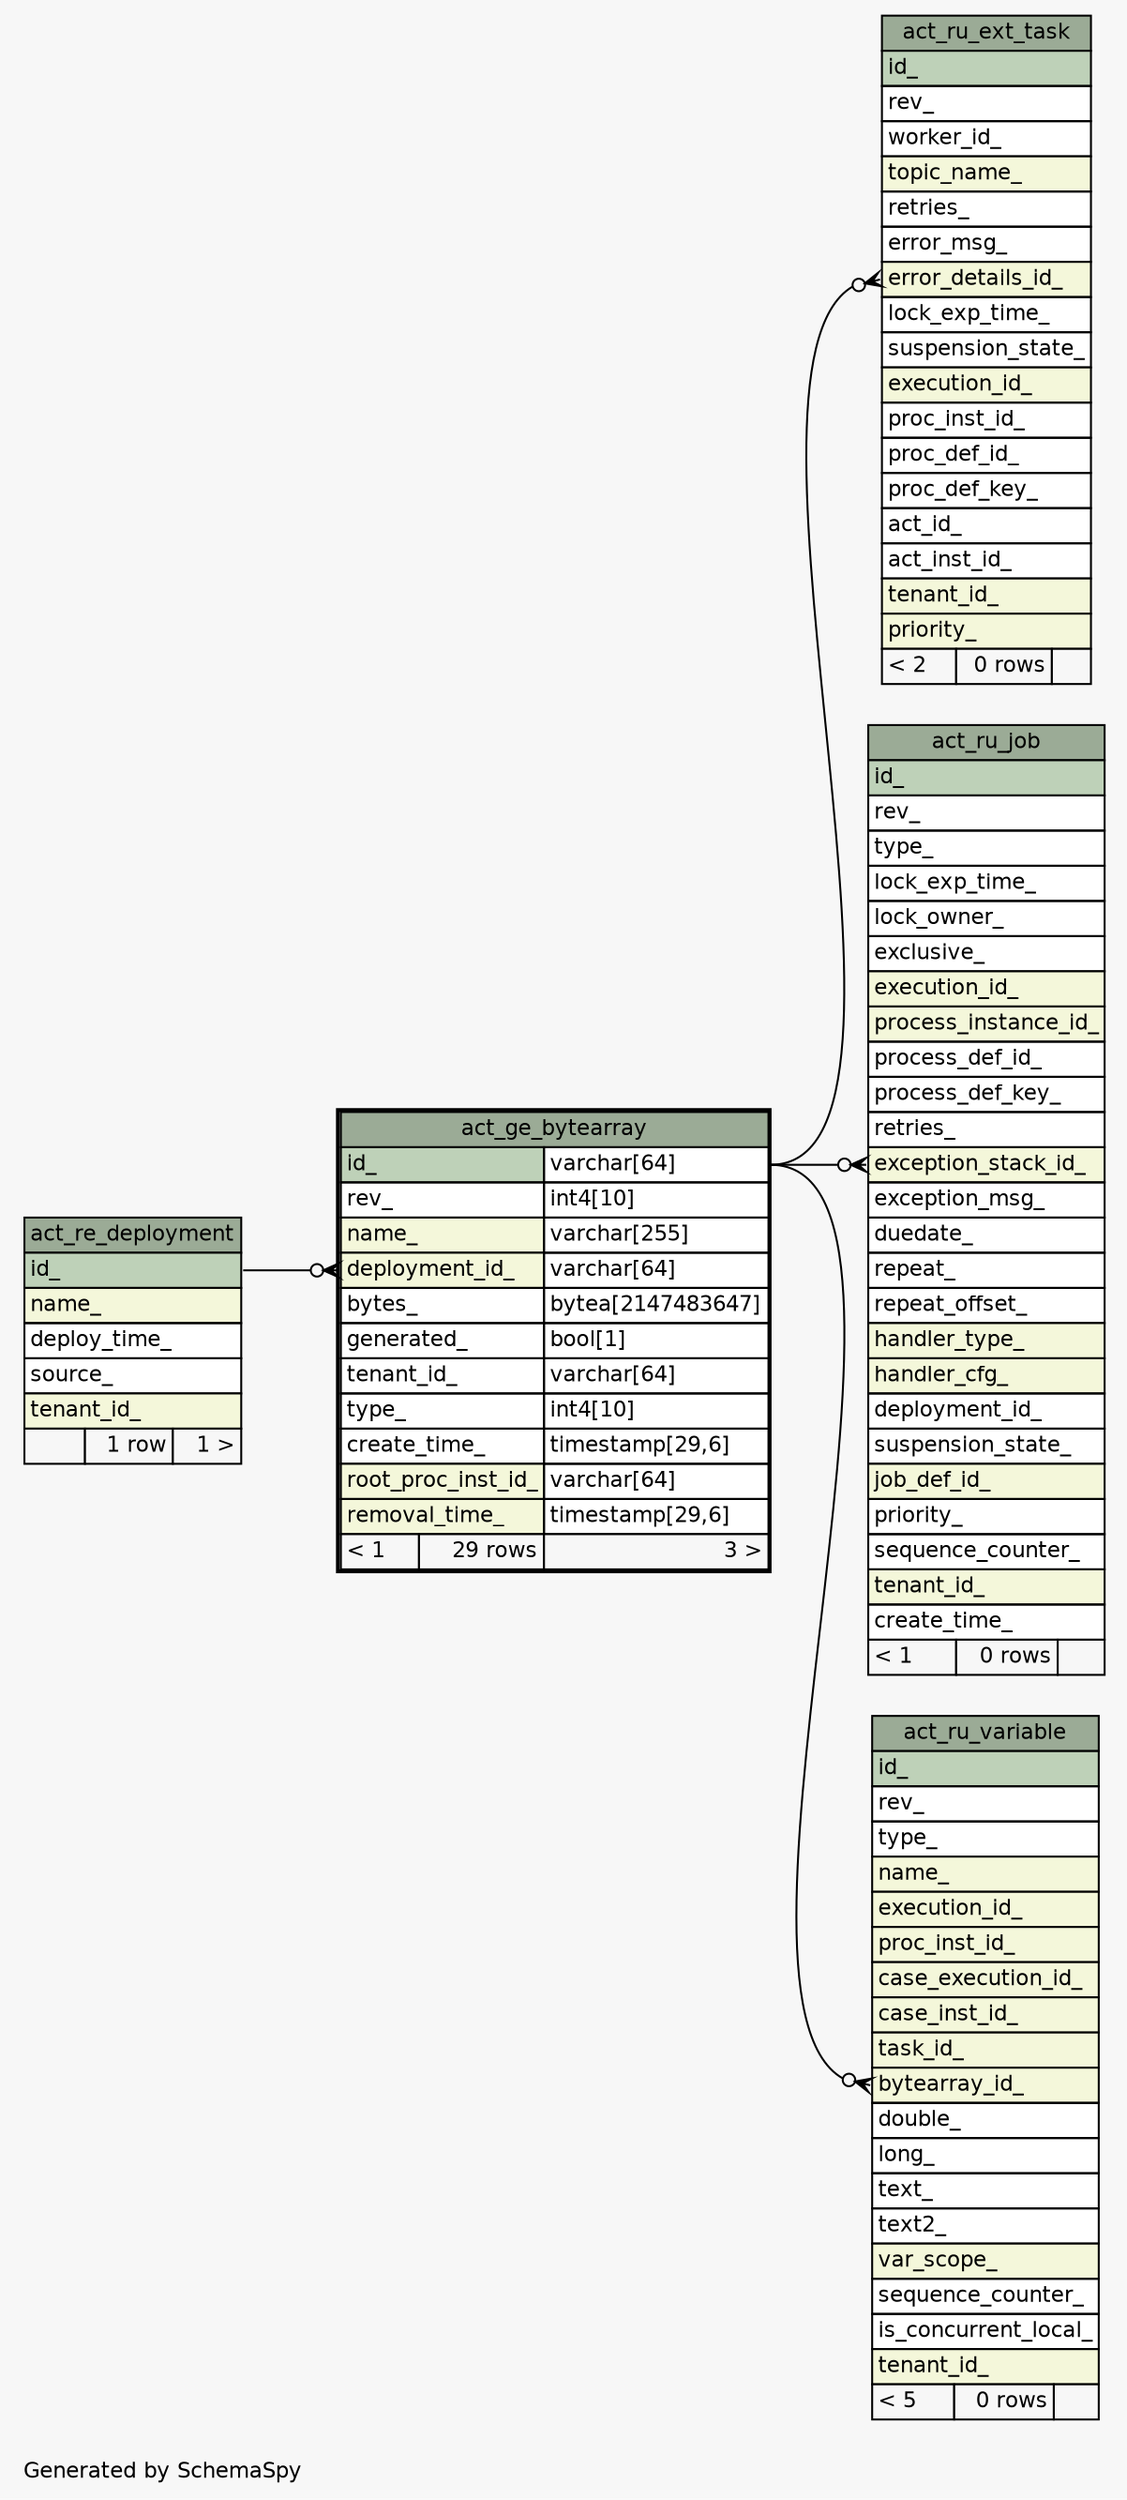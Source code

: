 // dot 7.1.0 on Mac OS X 14.1.1
// SchemaSpy rev Unknown
digraph "oneDegreeRelationshipsDiagram" {
  graph [
    rankdir="RL"
    bgcolor="#f7f7f7"
    label="\nGenerated by SchemaSpy"
    labeljust="l"
    nodesep="0.18"
    ranksep="0.46"
    fontname="Helvetica"
    fontsize="11"
  ];
  node [
    fontname="Helvetica"
    fontsize="11"
    shape="plaintext"
  ];
  edge [
    arrowsize="0.8"
  ];
  "act_ge_bytearray":"deployment_id_":w -> "act_re_deployment":"id_":e [arrowhead=none dir=back arrowtail=crowodot];
  "act_ru_ext_task":"error_details_id_":w -> "act_ge_bytearray":"id_.type":e [arrowhead=none dir=back arrowtail=crowodot];
  "act_ru_job":"exception_stack_id_":w -> "act_ge_bytearray":"id_.type":e [arrowhead=none dir=back arrowtail=crowodot];
  "act_ru_variable":"bytearray_id_":w -> "act_ge_bytearray":"id_.type":e [arrowhead=none dir=back arrowtail=crowodot];
  "act_ge_bytearray" [
    label=<
    <TABLE BORDER="2" CELLBORDER="1" CELLSPACING="0" BGCOLOR="#ffffff">
      <TR><TD COLSPAN="3" BGCOLOR="#9bab96" ALIGN="CENTER">act_ge_bytearray</TD></TR>
      <TR><TD PORT="id_" COLSPAN="2" BGCOLOR="#bed1b8" ALIGN="LEFT">id_</TD><TD PORT="id_.type" ALIGN="LEFT">varchar[64]</TD></TR>
      <TR><TD PORT="rev_" COLSPAN="2" ALIGN="LEFT">rev_</TD><TD PORT="rev_.type" ALIGN="LEFT">int4[10]</TD></TR>
      <TR><TD PORT="name_" COLSPAN="2" BGCOLOR="#f4f7da" ALIGN="LEFT">name_</TD><TD PORT="name_.type" ALIGN="LEFT">varchar[255]</TD></TR>
      <TR><TD PORT="deployment_id_" COLSPAN="2" BGCOLOR="#f4f7da" ALIGN="LEFT">deployment_id_</TD><TD PORT="deployment_id_.type" ALIGN="LEFT">varchar[64]</TD></TR>
      <TR><TD PORT="bytes_" COLSPAN="2" ALIGN="LEFT">bytes_</TD><TD PORT="bytes_.type" ALIGN="LEFT">bytea[2147483647]</TD></TR>
      <TR><TD PORT="generated_" COLSPAN="2" ALIGN="LEFT">generated_</TD><TD PORT="generated_.type" ALIGN="LEFT">bool[1]</TD></TR>
      <TR><TD PORT="tenant_id_" COLSPAN="2" ALIGN="LEFT">tenant_id_</TD><TD PORT="tenant_id_.type" ALIGN="LEFT">varchar[64]</TD></TR>
      <TR><TD PORT="type_" COLSPAN="2" ALIGN="LEFT">type_</TD><TD PORT="type_.type" ALIGN="LEFT">int4[10]</TD></TR>
      <TR><TD PORT="create_time_" COLSPAN="2" ALIGN="LEFT">create_time_</TD><TD PORT="create_time_.type" ALIGN="LEFT">timestamp[29,6]</TD></TR>
      <TR><TD PORT="root_proc_inst_id_" COLSPAN="2" BGCOLOR="#f4f7da" ALIGN="LEFT">root_proc_inst_id_</TD><TD PORT="root_proc_inst_id_.type" ALIGN="LEFT">varchar[64]</TD></TR>
      <TR><TD PORT="removal_time_" COLSPAN="2" BGCOLOR="#f4f7da" ALIGN="LEFT">removal_time_</TD><TD PORT="removal_time_.type" ALIGN="LEFT">timestamp[29,6]</TD></TR>
      <TR><TD ALIGN="LEFT" BGCOLOR="#f7f7f7">&lt; 1</TD><TD ALIGN="RIGHT" BGCOLOR="#f7f7f7">29 rows</TD><TD ALIGN="RIGHT" BGCOLOR="#f7f7f7">3 &gt;</TD></TR>
    </TABLE>>
    URL="act_ge_bytearray.html"
    tooltip="act_ge_bytearray"
  ];
  "act_re_deployment" [
    label=<
    <TABLE BORDER="0" CELLBORDER="1" CELLSPACING="0" BGCOLOR="#ffffff">
      <TR><TD COLSPAN="3" BGCOLOR="#9bab96" ALIGN="CENTER">act_re_deployment</TD></TR>
      <TR><TD PORT="id_" COLSPAN="3" BGCOLOR="#bed1b8" ALIGN="LEFT">id_</TD></TR>
      <TR><TD PORT="name_" COLSPAN="3" BGCOLOR="#f4f7da" ALIGN="LEFT">name_</TD></TR>
      <TR><TD PORT="deploy_time_" COLSPAN="3" ALIGN="LEFT">deploy_time_</TD></TR>
      <TR><TD PORT="source_" COLSPAN="3" ALIGN="LEFT">source_</TD></TR>
      <TR><TD PORT="tenant_id_" COLSPAN="3" BGCOLOR="#f4f7da" ALIGN="LEFT">tenant_id_</TD></TR>
      <TR><TD ALIGN="LEFT" BGCOLOR="#f7f7f7">  </TD><TD ALIGN="RIGHT" BGCOLOR="#f7f7f7">1 row</TD><TD ALIGN="RIGHT" BGCOLOR="#f7f7f7">1 &gt;</TD></TR>
    </TABLE>>
    URL="act_re_deployment.html"
    tooltip="act_re_deployment"
  ];
  "act_ru_ext_task" [
    label=<
    <TABLE BORDER="0" CELLBORDER="1" CELLSPACING="0" BGCOLOR="#ffffff">
      <TR><TD COLSPAN="3" BGCOLOR="#9bab96" ALIGN="CENTER">act_ru_ext_task</TD></TR>
      <TR><TD PORT="id_" COLSPAN="3" BGCOLOR="#bed1b8" ALIGN="LEFT">id_</TD></TR>
      <TR><TD PORT="rev_" COLSPAN="3" ALIGN="LEFT">rev_</TD></TR>
      <TR><TD PORT="worker_id_" COLSPAN="3" ALIGN="LEFT">worker_id_</TD></TR>
      <TR><TD PORT="topic_name_" COLSPAN="3" BGCOLOR="#f4f7da" ALIGN="LEFT">topic_name_</TD></TR>
      <TR><TD PORT="retries_" COLSPAN="3" ALIGN="LEFT">retries_</TD></TR>
      <TR><TD PORT="error_msg_" COLSPAN="3" ALIGN="LEFT">error_msg_</TD></TR>
      <TR><TD PORT="error_details_id_" COLSPAN="3" BGCOLOR="#f4f7da" ALIGN="LEFT">error_details_id_</TD></TR>
      <TR><TD PORT="lock_exp_time_" COLSPAN="3" ALIGN="LEFT">lock_exp_time_</TD></TR>
      <TR><TD PORT="suspension_state_" COLSPAN="3" ALIGN="LEFT">suspension_state_</TD></TR>
      <TR><TD PORT="execution_id_" COLSPAN="3" BGCOLOR="#f4f7da" ALIGN="LEFT">execution_id_</TD></TR>
      <TR><TD PORT="proc_inst_id_" COLSPAN="3" ALIGN="LEFT">proc_inst_id_</TD></TR>
      <TR><TD PORT="proc_def_id_" COLSPAN="3" ALIGN="LEFT">proc_def_id_</TD></TR>
      <TR><TD PORT="proc_def_key_" COLSPAN="3" ALIGN="LEFT">proc_def_key_</TD></TR>
      <TR><TD PORT="act_id_" COLSPAN="3" ALIGN="LEFT">act_id_</TD></TR>
      <TR><TD PORT="act_inst_id_" COLSPAN="3" ALIGN="LEFT">act_inst_id_</TD></TR>
      <TR><TD PORT="tenant_id_" COLSPAN="3" BGCOLOR="#f4f7da" ALIGN="LEFT">tenant_id_</TD></TR>
      <TR><TD PORT="priority_" COLSPAN="3" BGCOLOR="#f4f7da" ALIGN="LEFT">priority_</TD></TR>
      <TR><TD ALIGN="LEFT" BGCOLOR="#f7f7f7">&lt; 2</TD><TD ALIGN="RIGHT" BGCOLOR="#f7f7f7">0 rows</TD><TD ALIGN="RIGHT" BGCOLOR="#f7f7f7">  </TD></TR>
    </TABLE>>
    URL="act_ru_ext_task.html"
    tooltip="act_ru_ext_task"
  ];
  "act_ru_job" [
    label=<
    <TABLE BORDER="0" CELLBORDER="1" CELLSPACING="0" BGCOLOR="#ffffff">
      <TR><TD COLSPAN="3" BGCOLOR="#9bab96" ALIGN="CENTER">act_ru_job</TD></TR>
      <TR><TD PORT="id_" COLSPAN="3" BGCOLOR="#bed1b8" ALIGN="LEFT">id_</TD></TR>
      <TR><TD PORT="rev_" COLSPAN="3" ALIGN="LEFT">rev_</TD></TR>
      <TR><TD PORT="type_" COLSPAN="3" ALIGN="LEFT">type_</TD></TR>
      <TR><TD PORT="lock_exp_time_" COLSPAN="3" ALIGN="LEFT">lock_exp_time_</TD></TR>
      <TR><TD PORT="lock_owner_" COLSPAN="3" ALIGN="LEFT">lock_owner_</TD></TR>
      <TR><TD PORT="exclusive_" COLSPAN="3" ALIGN="LEFT">exclusive_</TD></TR>
      <TR><TD PORT="execution_id_" COLSPAN="3" BGCOLOR="#f4f7da" ALIGN="LEFT">execution_id_</TD></TR>
      <TR><TD PORT="process_instance_id_" COLSPAN="3" BGCOLOR="#f4f7da" ALIGN="LEFT">process_instance_id_</TD></TR>
      <TR><TD PORT="process_def_id_" COLSPAN="3" ALIGN="LEFT">process_def_id_</TD></TR>
      <TR><TD PORT="process_def_key_" COLSPAN="3" ALIGN="LEFT">process_def_key_</TD></TR>
      <TR><TD PORT="retries_" COLSPAN="3" ALIGN="LEFT">retries_</TD></TR>
      <TR><TD PORT="exception_stack_id_" COLSPAN="3" BGCOLOR="#f4f7da" ALIGN="LEFT">exception_stack_id_</TD></TR>
      <TR><TD PORT="exception_msg_" COLSPAN="3" ALIGN="LEFT">exception_msg_</TD></TR>
      <TR><TD PORT="duedate_" COLSPAN="3" ALIGN="LEFT">duedate_</TD></TR>
      <TR><TD PORT="repeat_" COLSPAN="3" ALIGN="LEFT">repeat_</TD></TR>
      <TR><TD PORT="repeat_offset_" COLSPAN="3" ALIGN="LEFT">repeat_offset_</TD></TR>
      <TR><TD PORT="handler_type_" COLSPAN="3" BGCOLOR="#f4f7da" ALIGN="LEFT">handler_type_</TD></TR>
      <TR><TD PORT="handler_cfg_" COLSPAN="3" BGCOLOR="#f4f7da" ALIGN="LEFT">handler_cfg_</TD></TR>
      <TR><TD PORT="deployment_id_" COLSPAN="3" ALIGN="LEFT">deployment_id_</TD></TR>
      <TR><TD PORT="suspension_state_" COLSPAN="3" ALIGN="LEFT">suspension_state_</TD></TR>
      <TR><TD PORT="job_def_id_" COLSPAN="3" BGCOLOR="#f4f7da" ALIGN="LEFT">job_def_id_</TD></TR>
      <TR><TD PORT="priority_" COLSPAN="3" ALIGN="LEFT">priority_</TD></TR>
      <TR><TD PORT="sequence_counter_" COLSPAN="3" ALIGN="LEFT">sequence_counter_</TD></TR>
      <TR><TD PORT="tenant_id_" COLSPAN="3" BGCOLOR="#f4f7da" ALIGN="LEFT">tenant_id_</TD></TR>
      <TR><TD PORT="create_time_" COLSPAN="3" ALIGN="LEFT">create_time_</TD></TR>
      <TR><TD ALIGN="LEFT" BGCOLOR="#f7f7f7">&lt; 1</TD><TD ALIGN="RIGHT" BGCOLOR="#f7f7f7">0 rows</TD><TD ALIGN="RIGHT" BGCOLOR="#f7f7f7">  </TD></TR>
    </TABLE>>
    URL="act_ru_job.html"
    tooltip="act_ru_job"
  ];
  "act_ru_variable" [
    label=<
    <TABLE BORDER="0" CELLBORDER="1" CELLSPACING="0" BGCOLOR="#ffffff">
      <TR><TD COLSPAN="3" BGCOLOR="#9bab96" ALIGN="CENTER">act_ru_variable</TD></TR>
      <TR><TD PORT="id_" COLSPAN="3" BGCOLOR="#bed1b8" ALIGN="LEFT">id_</TD></TR>
      <TR><TD PORT="rev_" COLSPAN="3" ALIGN="LEFT">rev_</TD></TR>
      <TR><TD PORT="type_" COLSPAN="3" ALIGN="LEFT">type_</TD></TR>
      <TR><TD PORT="name_" COLSPAN="3" BGCOLOR="#f4f7da" ALIGN="LEFT">name_</TD></TR>
      <TR><TD PORT="execution_id_" COLSPAN="3" BGCOLOR="#f4f7da" ALIGN="LEFT">execution_id_</TD></TR>
      <TR><TD PORT="proc_inst_id_" COLSPAN="3" BGCOLOR="#f4f7da" ALIGN="LEFT">proc_inst_id_</TD></TR>
      <TR><TD PORT="case_execution_id_" COLSPAN="3" BGCOLOR="#f4f7da" ALIGN="LEFT">case_execution_id_</TD></TR>
      <TR><TD PORT="case_inst_id_" COLSPAN="3" BGCOLOR="#f4f7da" ALIGN="LEFT">case_inst_id_</TD></TR>
      <TR><TD PORT="task_id_" COLSPAN="3" BGCOLOR="#f4f7da" ALIGN="LEFT">task_id_</TD></TR>
      <TR><TD PORT="bytearray_id_" COLSPAN="3" BGCOLOR="#f4f7da" ALIGN="LEFT">bytearray_id_</TD></TR>
      <TR><TD PORT="double_" COLSPAN="3" ALIGN="LEFT">double_</TD></TR>
      <TR><TD PORT="long_" COLSPAN="3" ALIGN="LEFT">long_</TD></TR>
      <TR><TD PORT="text_" COLSPAN="3" ALIGN="LEFT">text_</TD></TR>
      <TR><TD PORT="text2_" COLSPAN="3" ALIGN="LEFT">text2_</TD></TR>
      <TR><TD PORT="var_scope_" COLSPAN="3" BGCOLOR="#f4f7da" ALIGN="LEFT">var_scope_</TD></TR>
      <TR><TD PORT="sequence_counter_" COLSPAN="3" ALIGN="LEFT">sequence_counter_</TD></TR>
      <TR><TD PORT="is_concurrent_local_" COLSPAN="3" ALIGN="LEFT">is_concurrent_local_</TD></TR>
      <TR><TD PORT="tenant_id_" COLSPAN="3" BGCOLOR="#f4f7da" ALIGN="LEFT">tenant_id_</TD></TR>
      <TR><TD ALIGN="LEFT" BGCOLOR="#f7f7f7">&lt; 5</TD><TD ALIGN="RIGHT" BGCOLOR="#f7f7f7">0 rows</TD><TD ALIGN="RIGHT" BGCOLOR="#f7f7f7">  </TD></TR>
    </TABLE>>
    URL="act_ru_variable.html"
    tooltip="act_ru_variable"
  ];
}
